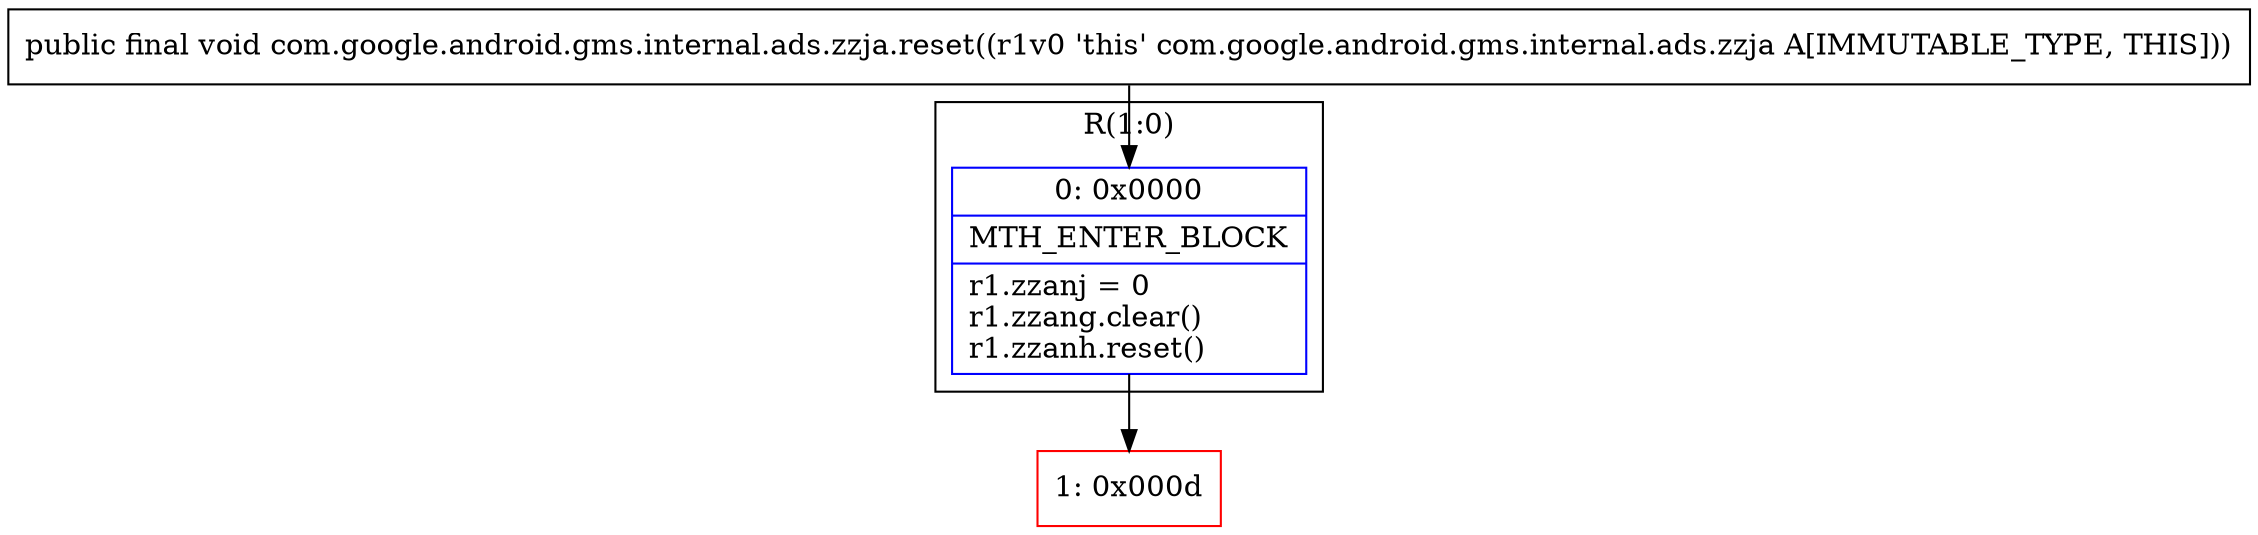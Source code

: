 digraph "CFG forcom.google.android.gms.internal.ads.zzja.reset()V" {
subgraph cluster_Region_1151330062 {
label = "R(1:0)";
node [shape=record,color=blue];
Node_0 [shape=record,label="{0\:\ 0x0000|MTH_ENTER_BLOCK\l|r1.zzanj = 0\lr1.zzang.clear()\lr1.zzanh.reset()\l}"];
}
Node_1 [shape=record,color=red,label="{1\:\ 0x000d}"];
MethodNode[shape=record,label="{public final void com.google.android.gms.internal.ads.zzja.reset((r1v0 'this' com.google.android.gms.internal.ads.zzja A[IMMUTABLE_TYPE, THIS])) }"];
MethodNode -> Node_0;
Node_0 -> Node_1;
}

